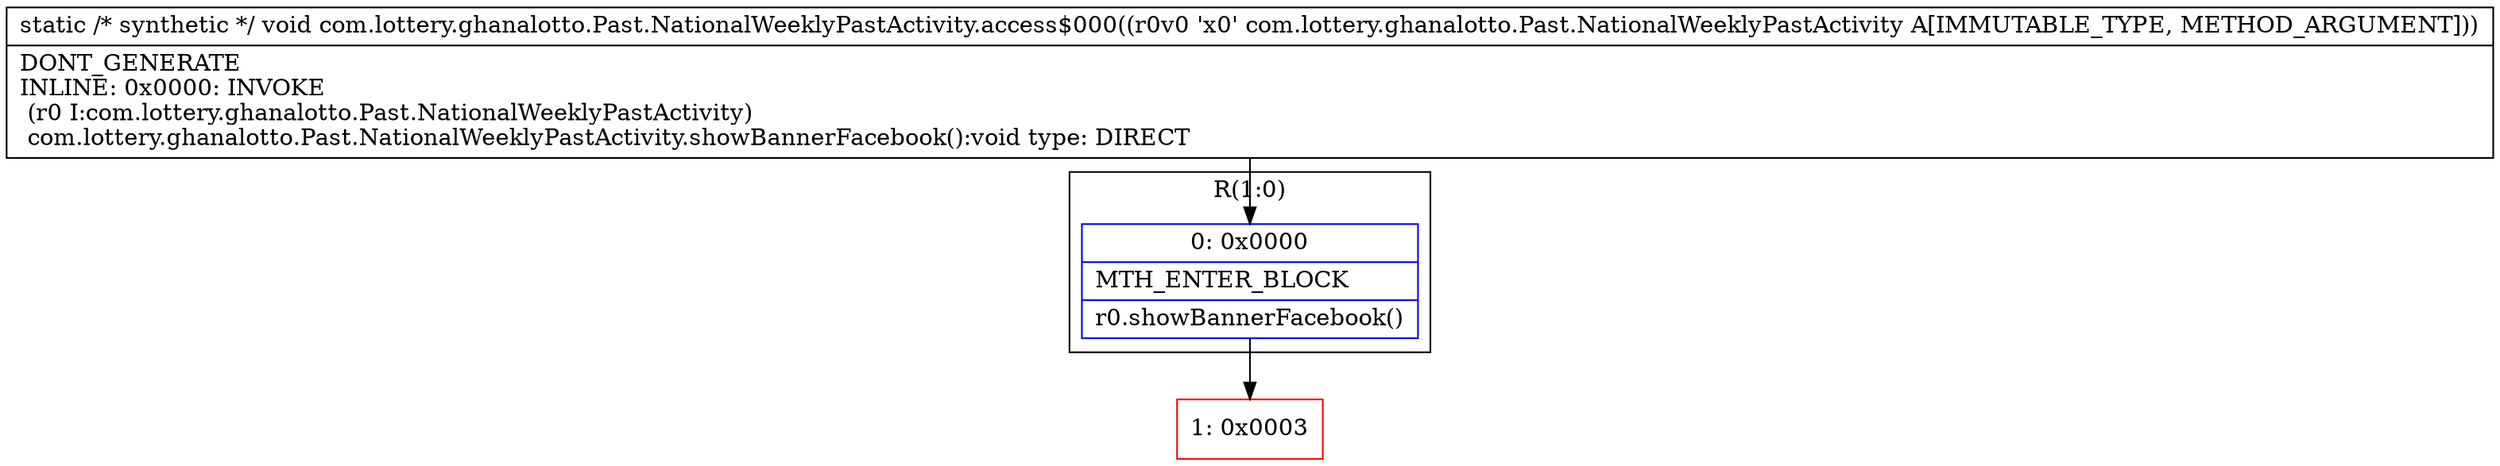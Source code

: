 digraph "CFG forcom.lottery.ghanalotto.Past.NationalWeeklyPastActivity.access$000(Lcom\/lottery\/ghanalotto\/Past\/NationalWeeklyPastActivity;)V" {
subgraph cluster_Region_1466266471 {
label = "R(1:0)";
node [shape=record,color=blue];
Node_0 [shape=record,label="{0\:\ 0x0000|MTH_ENTER_BLOCK\l|r0.showBannerFacebook()\l}"];
}
Node_1 [shape=record,color=red,label="{1\:\ 0x0003}"];
MethodNode[shape=record,label="{static \/* synthetic *\/ void com.lottery.ghanalotto.Past.NationalWeeklyPastActivity.access$000((r0v0 'x0' com.lottery.ghanalotto.Past.NationalWeeklyPastActivity A[IMMUTABLE_TYPE, METHOD_ARGUMENT]))  | DONT_GENERATE\lINLINE: 0x0000: INVOKE  \l  (r0 I:com.lottery.ghanalotto.Past.NationalWeeklyPastActivity)\l com.lottery.ghanalotto.Past.NationalWeeklyPastActivity.showBannerFacebook():void type: DIRECT\l}"];
MethodNode -> Node_0;
Node_0 -> Node_1;
}

